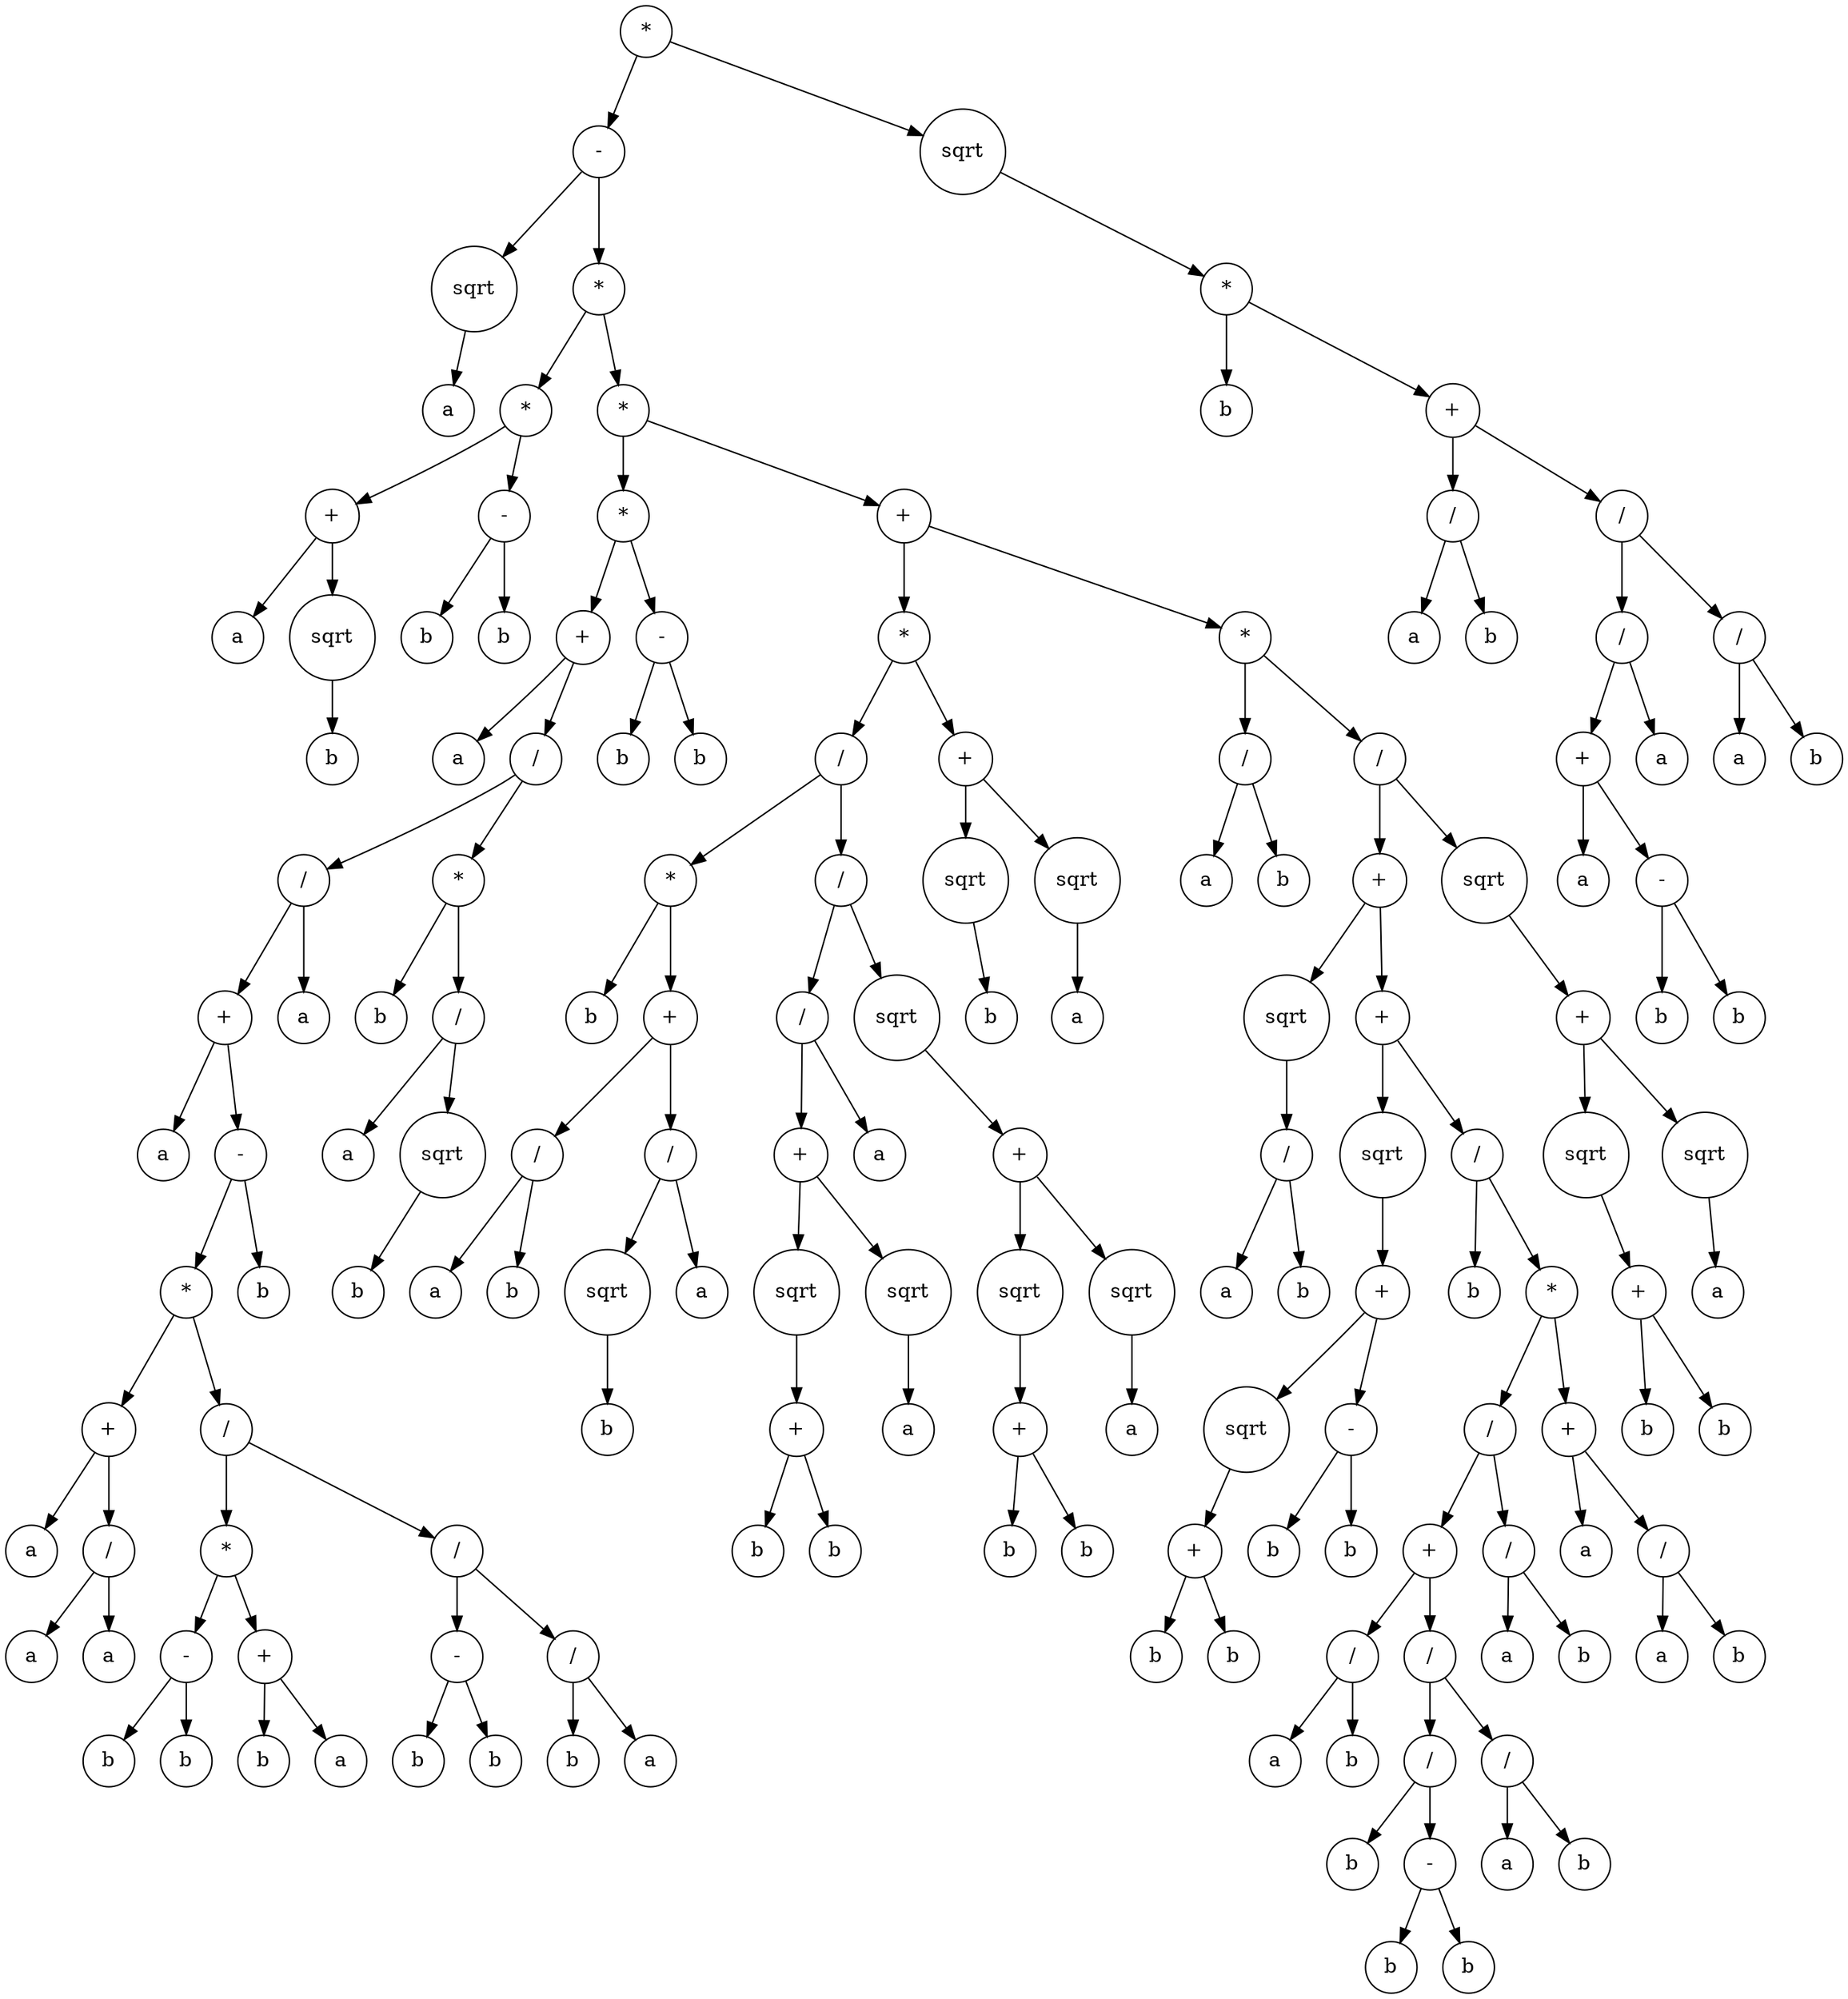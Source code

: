 digraph g {
graph [ordering=out];
node [shape=circle];
n[label = "*"];
n0[label = "-"];
n00[label = "sqrt"];
n000[label = "a"];
n00 -> n000;
n0 -> n00;
n01[label = "*"];
n010[label = "*"];
n0100[label = "+"];
n01000[label = "a"];
n0100 -> n01000;
n01001[label = "sqrt"];
n010010[label = "b"];
n01001 -> n010010;
n0100 -> n01001;
n010 -> n0100;
n0101[label = "-"];
n01010[label = "b"];
n0101 -> n01010;
n01011[label = "b"];
n0101 -> n01011;
n010 -> n0101;
n01 -> n010;
n011[label = "*"];
n0110[label = "*"];
n01100[label = "+"];
n011000[label = "a"];
n01100 -> n011000;
n011001[label = "/"];
n0110010[label = "/"];
n01100100[label = "+"];
n011001000[label = "a"];
n01100100 -> n011001000;
n011001001[label = "-"];
n0110010010[label = "*"];
n01100100100[label = "+"];
n011001001000[label = "a"];
n01100100100 -> n011001001000;
n011001001001[label = "/"];
n0110010010010[label = "a"];
n011001001001 -> n0110010010010;
n0110010010011[label = "a"];
n011001001001 -> n0110010010011;
n01100100100 -> n011001001001;
n0110010010 -> n01100100100;
n01100100101[label = "/"];
n011001001010[label = "*"];
n0110010010100[label = "-"];
n01100100101000[label = "b"];
n0110010010100 -> n01100100101000;
n01100100101001[label = "b"];
n0110010010100 -> n01100100101001;
n011001001010 -> n0110010010100;
n0110010010101[label = "+"];
n01100100101010[label = "b"];
n0110010010101 -> n01100100101010;
n01100100101011[label = "a"];
n0110010010101 -> n01100100101011;
n011001001010 -> n0110010010101;
n01100100101 -> n011001001010;
n011001001011[label = "/"];
n0110010010110[label = "-"];
n01100100101100[label = "b"];
n0110010010110 -> n01100100101100;
n01100100101101[label = "b"];
n0110010010110 -> n01100100101101;
n011001001011 -> n0110010010110;
n0110010010111[label = "/"];
n01100100101110[label = "b"];
n0110010010111 -> n01100100101110;
n01100100101111[label = "a"];
n0110010010111 -> n01100100101111;
n011001001011 -> n0110010010111;
n01100100101 -> n011001001011;
n0110010010 -> n01100100101;
n011001001 -> n0110010010;
n0110010011[label = "b"];
n011001001 -> n0110010011;
n01100100 -> n011001001;
n0110010 -> n01100100;
n01100101[label = "a"];
n0110010 -> n01100101;
n011001 -> n0110010;
n0110011[label = "*"];
n01100110[label = "b"];
n0110011 -> n01100110;
n01100111[label = "/"];
n011001110[label = "a"];
n01100111 -> n011001110;
n011001111[label = "sqrt"];
n0110011110[label = "b"];
n011001111 -> n0110011110;
n01100111 -> n011001111;
n0110011 -> n01100111;
n011001 -> n0110011;
n01100 -> n011001;
n0110 -> n01100;
n01101[label = "-"];
n011010[label = "b"];
n01101 -> n011010;
n011011[label = "b"];
n01101 -> n011011;
n0110 -> n01101;
n011 -> n0110;
n0111[label = "+"];
n01110[label = "*"];
n011100[label = "/"];
n0111000[label = "*"];
n01110000[label = "b"];
n0111000 -> n01110000;
n01110001[label = "+"];
n011100010[label = "/"];
n0111000100[label = "a"];
n011100010 -> n0111000100;
n0111000101[label = "b"];
n011100010 -> n0111000101;
n01110001 -> n011100010;
n011100011[label = "/"];
n0111000110[label = "sqrt"];
n01110001100[label = "b"];
n0111000110 -> n01110001100;
n011100011 -> n0111000110;
n0111000111[label = "a"];
n011100011 -> n0111000111;
n01110001 -> n011100011;
n0111000 -> n01110001;
n011100 -> n0111000;
n0111001[label = "/"];
n01110010[label = "/"];
n011100100[label = "+"];
n0111001000[label = "sqrt"];
n01110010000[label = "+"];
n011100100000[label = "b"];
n01110010000 -> n011100100000;
n011100100001[label = "b"];
n01110010000 -> n011100100001;
n0111001000 -> n01110010000;
n011100100 -> n0111001000;
n0111001001[label = "sqrt"];
n01110010010[label = "a"];
n0111001001 -> n01110010010;
n011100100 -> n0111001001;
n01110010 -> n011100100;
n011100101[label = "a"];
n01110010 -> n011100101;
n0111001 -> n01110010;
n01110011[label = "sqrt"];
n011100110[label = "+"];
n0111001100[label = "sqrt"];
n01110011000[label = "+"];
n011100110000[label = "b"];
n01110011000 -> n011100110000;
n011100110001[label = "b"];
n01110011000 -> n011100110001;
n0111001100 -> n01110011000;
n011100110 -> n0111001100;
n0111001101[label = "sqrt"];
n01110011010[label = "a"];
n0111001101 -> n01110011010;
n011100110 -> n0111001101;
n01110011 -> n011100110;
n0111001 -> n01110011;
n011100 -> n0111001;
n01110 -> n011100;
n011101[label = "+"];
n0111010[label = "sqrt"];
n01110100[label = "b"];
n0111010 -> n01110100;
n011101 -> n0111010;
n0111011[label = "sqrt"];
n01110110[label = "a"];
n0111011 -> n01110110;
n011101 -> n0111011;
n01110 -> n011101;
n0111 -> n01110;
n01111[label = "*"];
n011110[label = "/"];
n0111100[label = "a"];
n011110 -> n0111100;
n0111101[label = "b"];
n011110 -> n0111101;
n01111 -> n011110;
n011111[label = "/"];
n0111110[label = "+"];
n01111100[label = "sqrt"];
n011111000[label = "/"];
n0111110000[label = "a"];
n011111000 -> n0111110000;
n0111110001[label = "b"];
n011111000 -> n0111110001;
n01111100 -> n011111000;
n0111110 -> n01111100;
n01111101[label = "+"];
n011111010[label = "sqrt"];
n0111110100[label = "+"];
n01111101000[label = "sqrt"];
n011111010000[label = "+"];
n0111110100000[label = "b"];
n011111010000 -> n0111110100000;
n0111110100001[label = "b"];
n011111010000 -> n0111110100001;
n01111101000 -> n011111010000;
n0111110100 -> n01111101000;
n01111101001[label = "-"];
n011111010010[label = "b"];
n01111101001 -> n011111010010;
n011111010011[label = "b"];
n01111101001 -> n011111010011;
n0111110100 -> n01111101001;
n011111010 -> n0111110100;
n01111101 -> n011111010;
n011111011[label = "/"];
n0111110110[label = "b"];
n011111011 -> n0111110110;
n0111110111[label = "*"];
n01111101110[label = "/"];
n011111011100[label = "+"];
n0111110111000[label = "/"];
n01111101110000[label = "a"];
n0111110111000 -> n01111101110000;
n01111101110001[label = "b"];
n0111110111000 -> n01111101110001;
n011111011100 -> n0111110111000;
n0111110111001[label = "/"];
n01111101110010[label = "/"];
n011111011100100[label = "b"];
n01111101110010 -> n011111011100100;
n011111011100101[label = "-"];
n0111110111001010[label = "b"];
n011111011100101 -> n0111110111001010;
n0111110111001011[label = "b"];
n011111011100101 -> n0111110111001011;
n01111101110010 -> n011111011100101;
n0111110111001 -> n01111101110010;
n01111101110011[label = "/"];
n011111011100110[label = "a"];
n01111101110011 -> n011111011100110;
n011111011100111[label = "b"];
n01111101110011 -> n011111011100111;
n0111110111001 -> n01111101110011;
n011111011100 -> n0111110111001;
n01111101110 -> n011111011100;
n011111011101[label = "/"];
n0111110111010[label = "a"];
n011111011101 -> n0111110111010;
n0111110111011[label = "b"];
n011111011101 -> n0111110111011;
n01111101110 -> n011111011101;
n0111110111 -> n01111101110;
n01111101111[label = "+"];
n011111011110[label = "a"];
n01111101111 -> n011111011110;
n011111011111[label = "/"];
n0111110111110[label = "a"];
n011111011111 -> n0111110111110;
n0111110111111[label = "b"];
n011111011111 -> n0111110111111;
n01111101111 -> n011111011111;
n0111110111 -> n01111101111;
n011111011 -> n0111110111;
n01111101 -> n011111011;
n0111110 -> n01111101;
n011111 -> n0111110;
n0111111[label = "sqrt"];
n01111110[label = "+"];
n011111100[label = "sqrt"];
n0111111000[label = "+"];
n01111110000[label = "b"];
n0111111000 -> n01111110000;
n01111110001[label = "b"];
n0111111000 -> n01111110001;
n011111100 -> n0111111000;
n01111110 -> n011111100;
n011111101[label = "sqrt"];
n0111111010[label = "a"];
n011111101 -> n0111111010;
n01111110 -> n011111101;
n0111111 -> n01111110;
n011111 -> n0111111;
n01111 -> n011111;
n0111 -> n01111;
n011 -> n0111;
n01 -> n011;
n0 -> n01;
n -> n0;
n1[label = "sqrt"];
n10[label = "*"];
n100[label = "b"];
n10 -> n100;
n101[label = "+"];
n1010[label = "/"];
n10100[label = "a"];
n1010 -> n10100;
n10101[label = "b"];
n1010 -> n10101;
n101 -> n1010;
n1011[label = "/"];
n10110[label = "/"];
n101100[label = "+"];
n1011000[label = "a"];
n101100 -> n1011000;
n1011001[label = "-"];
n10110010[label = "b"];
n1011001 -> n10110010;
n10110011[label = "b"];
n1011001 -> n10110011;
n101100 -> n1011001;
n10110 -> n101100;
n101101[label = "a"];
n10110 -> n101101;
n1011 -> n10110;
n10111[label = "/"];
n101110[label = "a"];
n10111 -> n101110;
n101111[label = "b"];
n10111 -> n101111;
n1011 -> n10111;
n101 -> n1011;
n10 -> n101;
n1 -> n10;
n -> n1;
}
